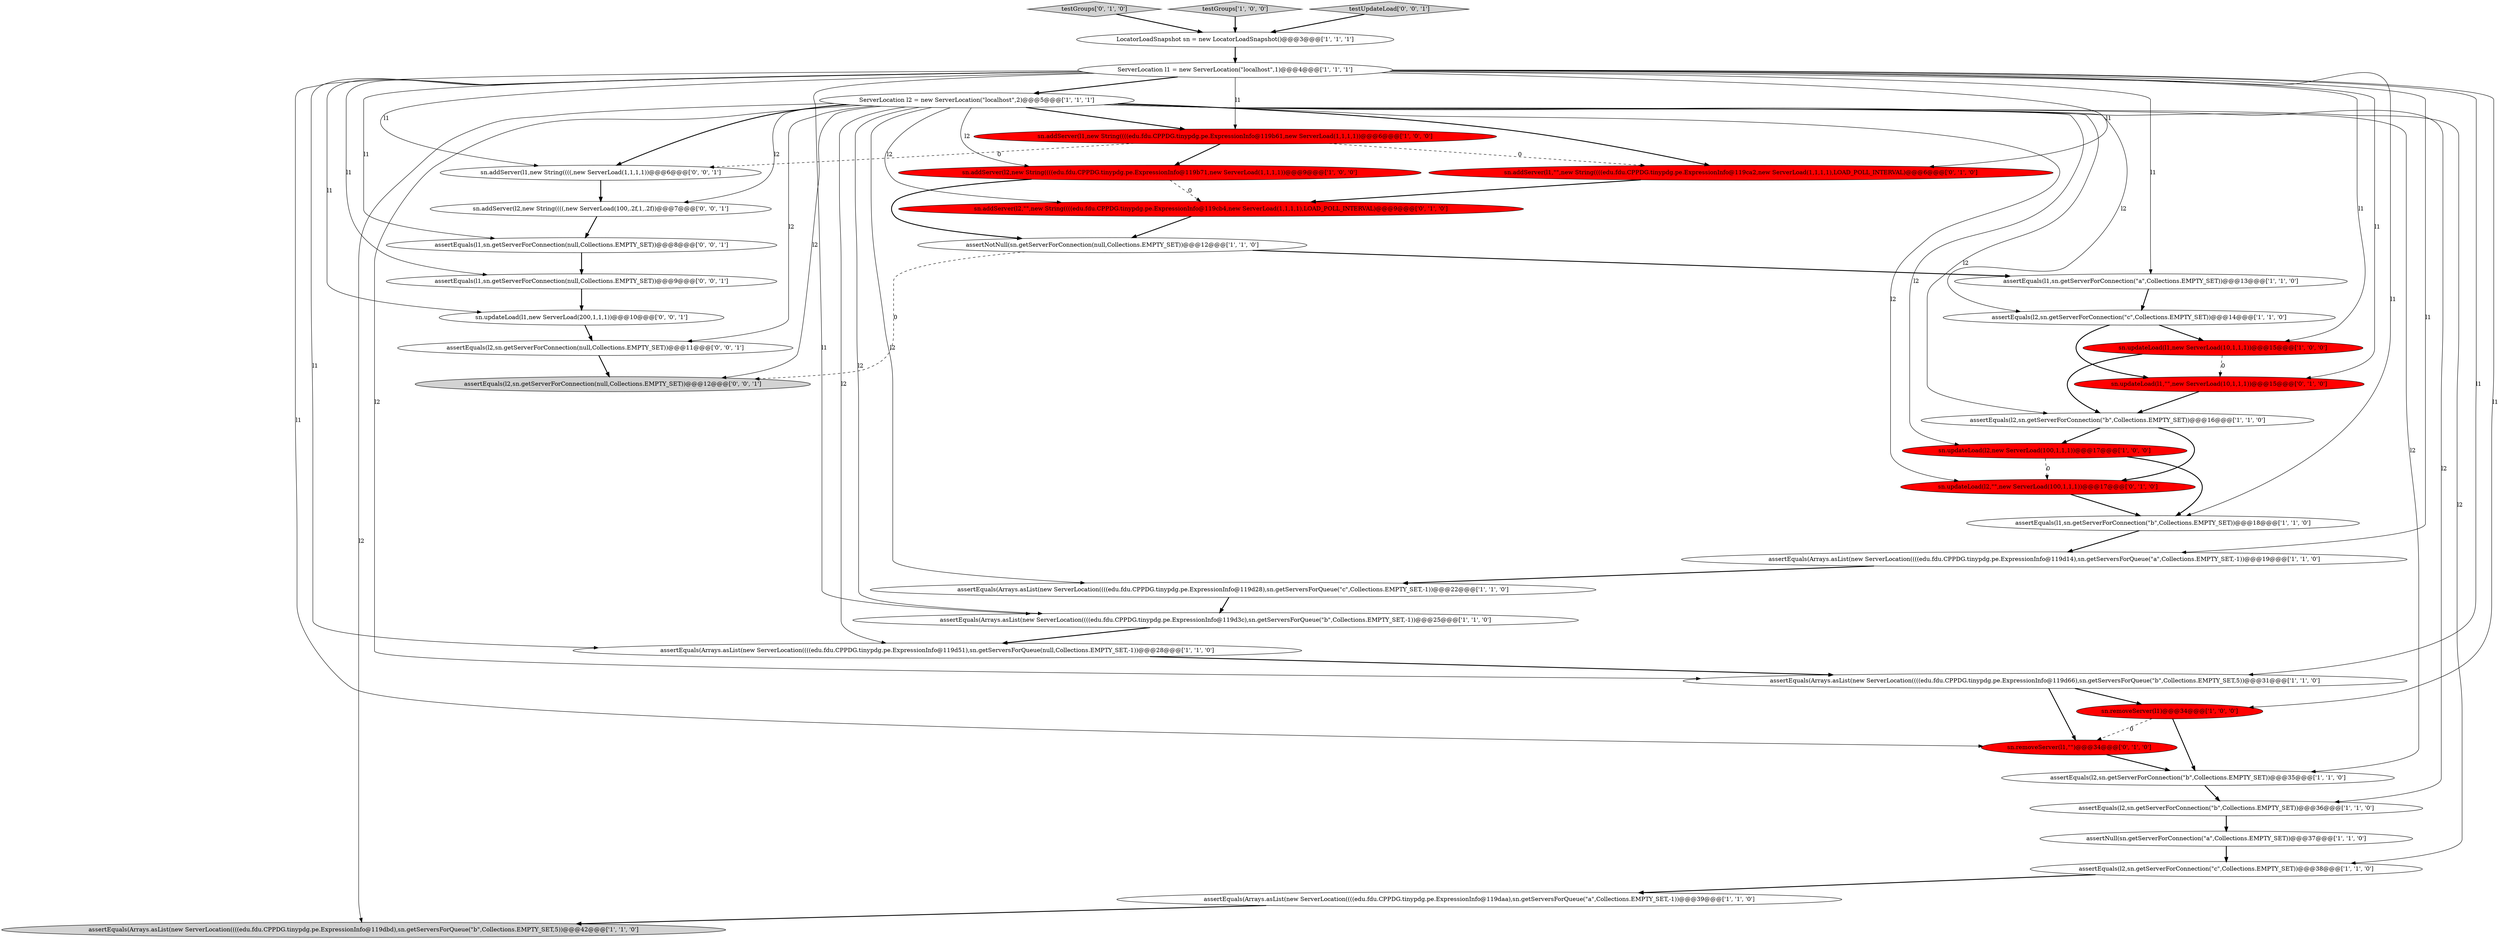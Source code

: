 digraph {
37 [style = filled, label = "assertEquals(l1,sn.getServerForConnection(null,Collections.EMPTY_SET))@@@8@@@['0', '0', '1']", fillcolor = white, shape = ellipse image = "AAA0AAABBB3BBB"];
30 [style = filled, label = "testGroups['0', '1', '0']", fillcolor = lightgray, shape = diamond image = "AAA0AAABBB2BBB"];
0 [style = filled, label = "assertEquals(Arrays.asList(new ServerLocation((((edu.fdu.CPPDG.tinypdg.pe.ExpressionInfo@119dbd),sn.getServersForQueue(\"b\",Collections.EMPTY_SET,5))@@@42@@@['1', '1', '0']", fillcolor = lightgray, shape = ellipse image = "AAA0AAABBB1BBB"];
8 [style = filled, label = "sn.addServer(l1,new String((((edu.fdu.CPPDG.tinypdg.pe.ExpressionInfo@119b61,new ServerLoad(1,1,1,1))@@@6@@@['1', '0', '0']", fillcolor = red, shape = ellipse image = "AAA1AAABBB1BBB"];
38 [style = filled, label = "assertEquals(l1,sn.getServerForConnection(null,Collections.EMPTY_SET))@@@9@@@['0', '0', '1']", fillcolor = white, shape = ellipse image = "AAA0AAABBB3BBB"];
35 [style = filled, label = "sn.updateLoad(l1,new ServerLoad(200,1,1,1))@@@10@@@['0', '0', '1']", fillcolor = white, shape = ellipse image = "AAA0AAABBB3BBB"];
26 [style = filled, label = "sn.addServer(l2,\"\",new String((((edu.fdu.CPPDG.tinypdg.pe.ExpressionInfo@119cb4,new ServerLoad(1,1,1,1),LOAD_POLL_INTERVAL)@@@9@@@['0', '1', '0']", fillcolor = red, shape = ellipse image = "AAA1AAABBB2BBB"];
15 [style = filled, label = "sn.removeServer(l1)@@@34@@@['1', '0', '0']", fillcolor = red, shape = ellipse image = "AAA1AAABBB1BBB"];
14 [style = filled, label = "assertEquals(l2,sn.getServerForConnection(\"b\",Collections.EMPTY_SET))@@@16@@@['1', '1', '0']", fillcolor = white, shape = ellipse image = "AAA0AAABBB1BBB"];
20 [style = filled, label = "assertEquals(l2,sn.getServerForConnection(\"b\",Collections.EMPTY_SET))@@@36@@@['1', '1', '0']", fillcolor = white, shape = ellipse image = "AAA0AAABBB1BBB"];
6 [style = filled, label = "ServerLocation l2 = new ServerLocation(\"localhost\",2)@@@5@@@['1', '1', '1']", fillcolor = white, shape = ellipse image = "AAA0AAABBB1BBB"];
3 [style = filled, label = "assertEquals(l2,sn.getServerForConnection(\"b\",Collections.EMPTY_SET))@@@35@@@['1', '1', '0']", fillcolor = white, shape = ellipse image = "AAA0AAABBB1BBB"];
1 [style = filled, label = "assertEquals(Arrays.asList(new ServerLocation((((edu.fdu.CPPDG.tinypdg.pe.ExpressionInfo@119d51),sn.getServersForQueue(null,Collections.EMPTY_SET,-1))@@@28@@@['1', '1', '0']", fillcolor = white, shape = ellipse image = "AAA0AAABBB1BBB"];
10 [style = filled, label = "sn.addServer(l2,new String((((edu.fdu.CPPDG.tinypdg.pe.ExpressionInfo@119b71,new ServerLoad(1,1,1,1))@@@9@@@['1', '0', '0']", fillcolor = red, shape = ellipse image = "AAA1AAABBB1BBB"];
34 [style = filled, label = "sn.addServer(l2,new String((((,new ServerLoad(100,.2f,1,.2f))@@@7@@@['0', '0', '1']", fillcolor = white, shape = ellipse image = "AAA0AAABBB3BBB"];
2 [style = filled, label = "assertEquals(l1,sn.getServerForConnection(\"a\",Collections.EMPTY_SET))@@@13@@@['1', '1', '0']", fillcolor = white, shape = ellipse image = "AAA0AAABBB1BBB"];
22 [style = filled, label = "assertEquals(Arrays.asList(new ServerLocation((((edu.fdu.CPPDG.tinypdg.pe.ExpressionInfo@119d14),sn.getServersForQueue(\"a\",Collections.EMPTY_SET,-1))@@@19@@@['1', '1', '0']", fillcolor = white, shape = ellipse image = "AAA0AAABBB1BBB"];
11 [style = filled, label = "assertEquals(l1,sn.getServerForConnection(\"b\",Collections.EMPTY_SET))@@@18@@@['1', '1', '0']", fillcolor = white, shape = ellipse image = "AAA0AAABBB1BBB"];
16 [style = filled, label = "assertEquals(Arrays.asList(new ServerLocation((((edu.fdu.CPPDG.tinypdg.pe.ExpressionInfo@119d3c),sn.getServersForQueue(\"b\",Collections.EMPTY_SET,-1))@@@25@@@['1', '1', '0']", fillcolor = white, shape = ellipse image = "AAA0AAABBB1BBB"];
17 [style = filled, label = "assertEquals(Arrays.asList(new ServerLocation((((edu.fdu.CPPDG.tinypdg.pe.ExpressionInfo@119d66),sn.getServersForQueue(\"b\",Collections.EMPTY_SET,5))@@@31@@@['1', '1', '0']", fillcolor = white, shape = ellipse image = "AAA0AAABBB1BBB"];
23 [style = filled, label = "testGroups['1', '0', '0']", fillcolor = lightgray, shape = diamond image = "AAA0AAABBB1BBB"];
12 [style = filled, label = "ServerLocation l1 = new ServerLocation(\"localhost\",1)@@@4@@@['1', '1', '1']", fillcolor = white, shape = ellipse image = "AAA0AAABBB1BBB"];
36 [style = filled, label = "assertEquals(l2,sn.getServerForConnection(null,Collections.EMPTY_SET))@@@12@@@['0', '0', '1']", fillcolor = lightgray, shape = ellipse image = "AAA0AAABBB3BBB"];
19 [style = filled, label = "sn.updateLoad(l2,new ServerLoad(100,1,1,1))@@@17@@@['1', '0', '0']", fillcolor = red, shape = ellipse image = "AAA1AAABBB1BBB"];
28 [style = filled, label = "sn.updateLoad(l2,\"\",new ServerLoad(100,1,1,1))@@@17@@@['0', '1', '0']", fillcolor = red, shape = ellipse image = "AAA1AAABBB2BBB"];
7 [style = filled, label = "assertEquals(Arrays.asList(new ServerLocation((((edu.fdu.CPPDG.tinypdg.pe.ExpressionInfo@119daa),sn.getServersForQueue(\"a\",Collections.EMPTY_SET,-1))@@@39@@@['1', '1', '0']", fillcolor = white, shape = ellipse image = "AAA0AAABBB1BBB"];
5 [style = filled, label = "assertEquals(Arrays.asList(new ServerLocation((((edu.fdu.CPPDG.tinypdg.pe.ExpressionInfo@119d28),sn.getServersForQueue(\"c\",Collections.EMPTY_SET,-1))@@@22@@@['1', '1', '0']", fillcolor = white, shape = ellipse image = "AAA0AAABBB1BBB"];
21 [style = filled, label = "sn.updateLoad(l1,new ServerLoad(10,1,1,1))@@@15@@@['1', '0', '0']", fillcolor = red, shape = ellipse image = "AAA1AAABBB1BBB"];
29 [style = filled, label = "sn.addServer(l1,\"\",new String((((edu.fdu.CPPDG.tinypdg.pe.ExpressionInfo@119ca2,new ServerLoad(1,1,1,1),LOAD_POLL_INTERVAL)@@@6@@@['0', '1', '0']", fillcolor = red, shape = ellipse image = "AAA1AAABBB2BBB"];
24 [style = filled, label = "assertEquals(l2,sn.getServerForConnection(\"c\",Collections.EMPTY_SET))@@@38@@@['1', '1', '0']", fillcolor = white, shape = ellipse image = "AAA0AAABBB1BBB"];
31 [style = filled, label = "sn.addServer(l1,new String((((,new ServerLoad(1,1,1,1))@@@6@@@['0', '0', '1']", fillcolor = white, shape = ellipse image = "AAA0AAABBB3BBB"];
18 [style = filled, label = "assertNull(sn.getServerForConnection(\"a\",Collections.EMPTY_SET))@@@37@@@['1', '1', '0']", fillcolor = white, shape = ellipse image = "AAA0AAABBB1BBB"];
32 [style = filled, label = "testUpdateLoad['0', '0', '1']", fillcolor = lightgray, shape = diamond image = "AAA0AAABBB3BBB"];
27 [style = filled, label = "sn.removeServer(l1,\"\")@@@34@@@['0', '1', '0']", fillcolor = red, shape = ellipse image = "AAA1AAABBB2BBB"];
9 [style = filled, label = "LocatorLoadSnapshot sn = new LocatorLoadSnapshot()@@@3@@@['1', '1', '1']", fillcolor = white, shape = ellipse image = "AAA0AAABBB1BBB"];
33 [style = filled, label = "assertEquals(l2,sn.getServerForConnection(null,Collections.EMPTY_SET))@@@11@@@['0', '0', '1']", fillcolor = white, shape = ellipse image = "AAA0AAABBB3BBB"];
4 [style = filled, label = "assertNotNull(sn.getServerForConnection(null,Collections.EMPTY_SET))@@@12@@@['1', '1', '0']", fillcolor = white, shape = ellipse image = "AAA0AAABBB1BBB"];
25 [style = filled, label = "sn.updateLoad(l1,\"\",new ServerLoad(10,1,1,1))@@@15@@@['0', '1', '0']", fillcolor = red, shape = ellipse image = "AAA1AAABBB2BBB"];
13 [style = filled, label = "assertEquals(l2,sn.getServerForConnection(\"c\",Collections.EMPTY_SET))@@@14@@@['1', '1', '0']", fillcolor = white, shape = ellipse image = "AAA0AAABBB1BBB"];
6->28 [style = solid, label="l2"];
12->31 [style = solid, label="l1"];
13->25 [style = bold, label=""];
8->10 [style = bold, label=""];
18->24 [style = bold, label=""];
12->29 [style = solid, label="l1"];
12->1 [style = solid, label="l1"];
12->22 [style = solid, label="l1"];
6->34 [style = solid, label="l2"];
28->11 [style = bold, label=""];
27->3 [style = bold, label=""];
6->17 [style = solid, label="l2"];
35->33 [style = bold, label=""];
14->19 [style = bold, label=""];
19->11 [style = bold, label=""];
7->0 [style = bold, label=""];
14->28 [style = bold, label=""];
30->9 [style = bold, label=""];
4->2 [style = bold, label=""];
25->14 [style = bold, label=""];
12->2 [style = solid, label="l1"];
12->16 [style = solid, label="l1"];
6->16 [style = solid, label="l2"];
6->14 [style = solid, label="l2"];
15->3 [style = bold, label=""];
12->6 [style = bold, label=""];
26->4 [style = bold, label=""];
12->37 [style = solid, label="l1"];
22->5 [style = bold, label=""];
12->17 [style = solid, label="l1"];
6->29 [style = bold, label=""];
1->17 [style = bold, label=""];
31->34 [style = bold, label=""];
2->13 [style = bold, label=""];
29->26 [style = bold, label=""];
5->16 [style = bold, label=""];
20->18 [style = bold, label=""];
6->19 [style = solid, label="l2"];
32->9 [style = bold, label=""];
12->8 [style = solid, label="l1"];
6->20 [style = solid, label="l2"];
3->20 [style = bold, label=""];
10->26 [style = dashed, label="0"];
12->35 [style = solid, label="l1"];
6->31 [style = bold, label=""];
6->36 [style = solid, label="l2"];
4->36 [style = dashed, label="0"];
34->37 [style = bold, label=""];
16->1 [style = bold, label=""];
6->5 [style = solid, label="l2"];
12->25 [style = solid, label="l1"];
37->38 [style = bold, label=""];
12->27 [style = solid, label="l1"];
12->15 [style = solid, label="l1"];
33->36 [style = bold, label=""];
6->24 [style = solid, label="l2"];
6->8 [style = bold, label=""];
6->26 [style = solid, label="l2"];
19->28 [style = dashed, label="0"];
17->15 [style = bold, label=""];
6->33 [style = solid, label="l2"];
11->22 [style = bold, label=""];
10->4 [style = bold, label=""];
21->25 [style = dashed, label="0"];
6->1 [style = solid, label="l2"];
15->27 [style = dashed, label="0"];
9->12 [style = bold, label=""];
12->11 [style = solid, label="l1"];
6->0 [style = solid, label="l2"];
17->27 [style = bold, label=""];
8->31 [style = dashed, label="0"];
38->35 [style = bold, label=""];
13->21 [style = bold, label=""];
24->7 [style = bold, label=""];
23->9 [style = bold, label=""];
12->38 [style = solid, label="l1"];
6->10 [style = solid, label="l2"];
6->3 [style = solid, label="l2"];
8->29 [style = dashed, label="0"];
6->13 [style = solid, label="l2"];
21->14 [style = bold, label=""];
12->21 [style = solid, label="l1"];
}
